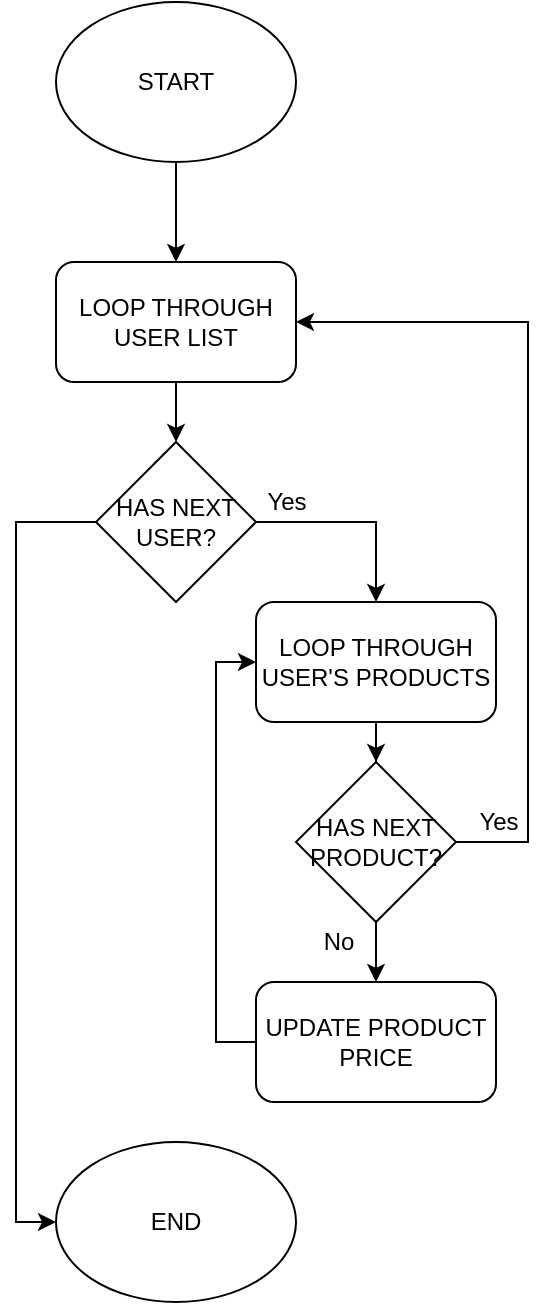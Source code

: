 <mxfile version="14.7.6" type="device"><diagram id="C5RBs43oDa-KdzZeNtuy" name="Page-1"><mxGraphModel dx="1550" dy="609" grid="1" gridSize="10" guides="1" tooltips="1" connect="1" arrows="1" fold="1" page="1" pageScale="1" pageWidth="827" pageHeight="1169" math="0" shadow="0"><root><mxCell id="WIyWlLk6GJQsqaUBKTNV-0"/><mxCell id="WIyWlLk6GJQsqaUBKTNV-1" parent="WIyWlLk6GJQsqaUBKTNV-0"/><mxCell id="MiAAK7LCZxgm_fz6LygI-5" style="edgeStyle=orthogonalEdgeStyle;rounded=0;orthogonalLoop=1;jettySize=auto;html=1;entryX=0.5;entryY=0;entryDx=0;entryDy=0;" parent="WIyWlLk6GJQsqaUBKTNV-1" source="MiAAK7LCZxgm_fz6LygI-0" target="MiAAK7LCZxgm_fz6LygI-2" edge="1"><mxGeometry relative="1" as="geometry"/></mxCell><mxCell id="MiAAK7LCZxgm_fz6LygI-0" value="START" style="ellipse;whiteSpace=wrap;html=1;" parent="WIyWlLk6GJQsqaUBKTNV-1" vertex="1"><mxGeometry x="354" y="30" width="120" height="80" as="geometry"/></mxCell><mxCell id="MiAAK7LCZxgm_fz6LygI-1" value="END" style="ellipse;whiteSpace=wrap;html=1;" parent="WIyWlLk6GJQsqaUBKTNV-1" vertex="1"><mxGeometry x="354" y="600" width="120" height="80" as="geometry"/></mxCell><mxCell id="MiAAK7LCZxgm_fz6LygI-11" style="edgeStyle=orthogonalEdgeStyle;rounded=0;orthogonalLoop=1;jettySize=auto;html=1;entryX=0.5;entryY=0;entryDx=0;entryDy=0;" parent="WIyWlLk6GJQsqaUBKTNV-1" source="MiAAK7LCZxgm_fz6LygI-2" edge="1"><mxGeometry relative="1" as="geometry"><mxPoint x="414" y="250" as="targetPoint"/></mxGeometry></mxCell><mxCell id="MiAAK7LCZxgm_fz6LygI-2" value="LOOP THROUGH USER LIST" style="rounded=1;whiteSpace=wrap;html=1;" parent="WIyWlLk6GJQsqaUBKTNV-1" vertex="1"><mxGeometry x="354" y="160" width="120" height="60" as="geometry"/></mxCell><mxCell id="MiAAK7LCZxgm_fz6LygI-17" style="edgeStyle=orthogonalEdgeStyle;rounded=0;orthogonalLoop=1;jettySize=auto;html=1;entryX=0.5;entryY=0;entryDx=0;entryDy=0;" parent="WIyWlLk6GJQsqaUBKTNV-1" source="MiAAK7LCZxgm_fz6LygI-6" target="MiAAK7LCZxgm_fz6LygI-15" edge="1"><mxGeometry relative="1" as="geometry"/></mxCell><mxCell id="MiAAK7LCZxgm_fz6LygI-6" value="LOOP THROUGH USER'S PRODUCTS" style="rounded=1;whiteSpace=wrap;html=1;" parent="WIyWlLk6GJQsqaUBKTNV-1" vertex="1"><mxGeometry x="454" y="330" width="120" height="60" as="geometry"/></mxCell><mxCell id="MiAAK7LCZxgm_fz6LygI-12" style="edgeStyle=orthogonalEdgeStyle;rounded=0;orthogonalLoop=1;jettySize=auto;html=1;entryX=0;entryY=0.5;entryDx=0;entryDy=0;" parent="WIyWlLk6GJQsqaUBKTNV-1" source="MiAAK7LCZxgm_fz6LygI-8" target="MiAAK7LCZxgm_fz6LygI-1" edge="1"><mxGeometry relative="1" as="geometry"><Array as="points"><mxPoint x="334" y="290"/><mxPoint x="334" y="640"/></Array></mxGeometry></mxCell><mxCell id="MiAAK7LCZxgm_fz6LygI-16" style="edgeStyle=orthogonalEdgeStyle;rounded=0;orthogonalLoop=1;jettySize=auto;html=1;entryX=0.5;entryY=0;entryDx=0;entryDy=0;" parent="WIyWlLk6GJQsqaUBKTNV-1" source="MiAAK7LCZxgm_fz6LygI-8" target="MiAAK7LCZxgm_fz6LygI-6" edge="1"><mxGeometry relative="1" as="geometry"><Array as="points"><mxPoint x="514" y="290"/></Array></mxGeometry></mxCell><mxCell id="MiAAK7LCZxgm_fz6LygI-8" value="HAS NEXT USER?" style="rhombus;whiteSpace=wrap;html=1;" parent="WIyWlLk6GJQsqaUBKTNV-1" vertex="1"><mxGeometry x="374" y="250" width="80" height="80" as="geometry"/></mxCell><mxCell id="MiAAK7LCZxgm_fz6LygI-14" value="Yes" style="text;html=1;align=center;verticalAlign=middle;resizable=0;points=[];autosize=1;strokeColor=none;" parent="WIyWlLk6GJQsqaUBKTNV-1" vertex="1"><mxGeometry x="454" y="270" width="30" height="20" as="geometry"/></mxCell><mxCell id="MiAAK7LCZxgm_fz6LygI-18" style="edgeStyle=orthogonalEdgeStyle;rounded=0;orthogonalLoop=1;jettySize=auto;html=1;entryX=1;entryY=0.5;entryDx=0;entryDy=0;" parent="WIyWlLk6GJQsqaUBKTNV-1" source="MiAAK7LCZxgm_fz6LygI-15" target="MiAAK7LCZxgm_fz6LygI-2" edge="1"><mxGeometry relative="1" as="geometry"><mxPoint x="680" y="190" as="targetPoint"/><Array as="points"><mxPoint x="590" y="450"/><mxPoint x="590" y="190"/></Array></mxGeometry></mxCell><mxCell id="MiAAK7LCZxgm_fz6LygI-22" style="edgeStyle=orthogonalEdgeStyle;rounded=0;orthogonalLoop=1;jettySize=auto;html=1;entryX=0.5;entryY=0;entryDx=0;entryDy=0;" parent="WIyWlLk6GJQsqaUBKTNV-1" source="MiAAK7LCZxgm_fz6LygI-15" target="MiAAK7LCZxgm_fz6LygI-21" edge="1"><mxGeometry relative="1" as="geometry"/></mxCell><mxCell id="MiAAK7LCZxgm_fz6LygI-15" value="HAS NEXT PRODUCT?" style="rhombus;whiteSpace=wrap;html=1;" parent="WIyWlLk6GJQsqaUBKTNV-1" vertex="1"><mxGeometry x="474" y="410" width="80" height="80" as="geometry"/></mxCell><mxCell id="MiAAK7LCZxgm_fz6LygI-20" value="Yes" style="text;html=1;align=center;verticalAlign=middle;resizable=0;points=[];autosize=1;strokeColor=none;" parent="WIyWlLk6GJQsqaUBKTNV-1" vertex="1"><mxGeometry x="560" y="430" width="30" height="20" as="geometry"/></mxCell><mxCell id="MiAAK7LCZxgm_fz6LygI-24" style="edgeStyle=orthogonalEdgeStyle;rounded=0;orthogonalLoop=1;jettySize=auto;html=1;entryX=0;entryY=0.5;entryDx=0;entryDy=0;" parent="WIyWlLk6GJQsqaUBKTNV-1" source="MiAAK7LCZxgm_fz6LygI-21" target="MiAAK7LCZxgm_fz6LygI-6" edge="1"><mxGeometry relative="1" as="geometry"><Array as="points"><mxPoint x="434" y="550"/><mxPoint x="434" y="360"/></Array></mxGeometry></mxCell><mxCell id="MiAAK7LCZxgm_fz6LygI-21" value="UPDATE PRODUCT PRICE" style="rounded=1;whiteSpace=wrap;html=1;" parent="WIyWlLk6GJQsqaUBKTNV-1" vertex="1"><mxGeometry x="454" y="520" width="120" height="60" as="geometry"/></mxCell><mxCell id="MiAAK7LCZxgm_fz6LygI-23" value="No" style="text;html=1;align=center;verticalAlign=middle;resizable=0;points=[];autosize=1;strokeColor=none;" parent="WIyWlLk6GJQsqaUBKTNV-1" vertex="1"><mxGeometry x="480" y="490" width="30" height="20" as="geometry"/></mxCell></root></mxGraphModel></diagram></mxfile>